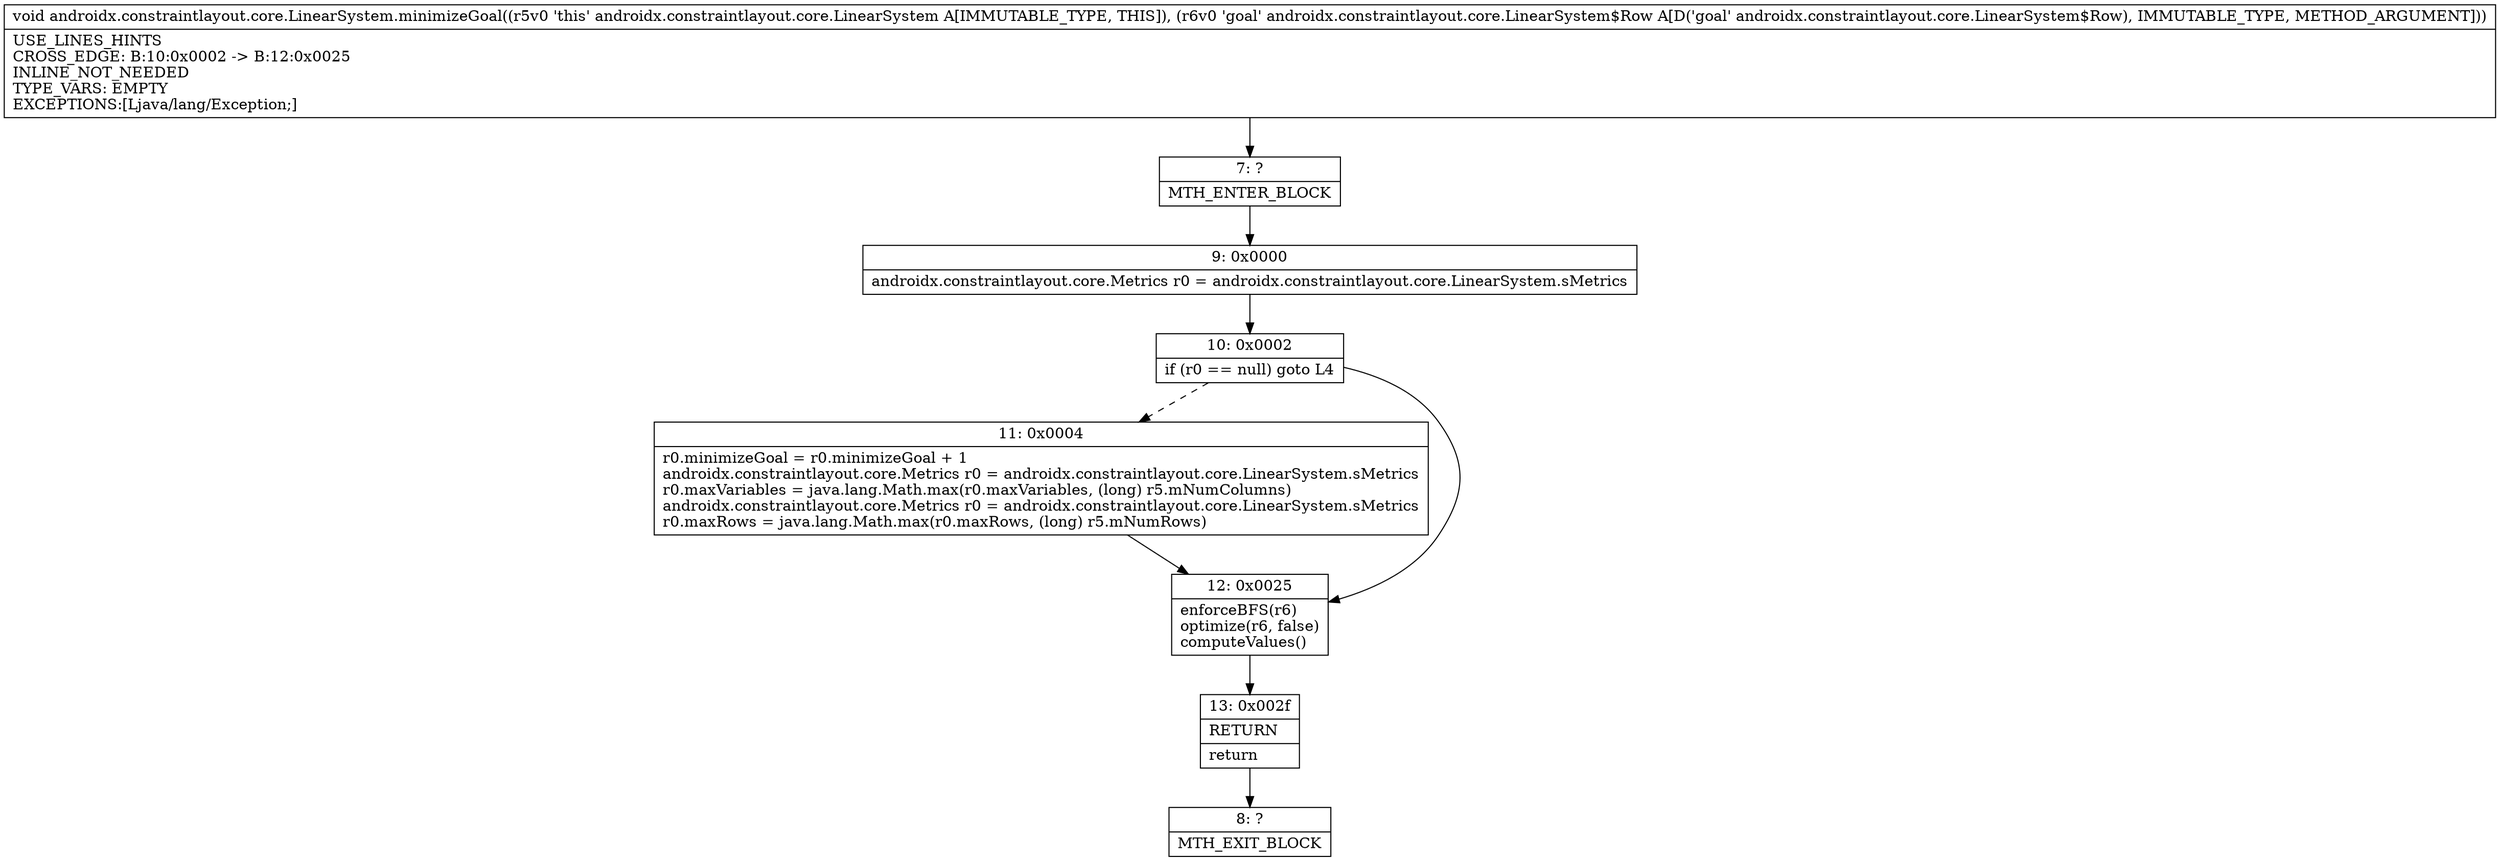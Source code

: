 digraph "CFG forandroidx.constraintlayout.core.LinearSystem.minimizeGoal(Landroidx\/constraintlayout\/core\/LinearSystem$Row;)V" {
Node_7 [shape=record,label="{7\:\ ?|MTH_ENTER_BLOCK\l}"];
Node_9 [shape=record,label="{9\:\ 0x0000|androidx.constraintlayout.core.Metrics r0 = androidx.constraintlayout.core.LinearSystem.sMetrics\l}"];
Node_10 [shape=record,label="{10\:\ 0x0002|if (r0 == null) goto L4\l}"];
Node_11 [shape=record,label="{11\:\ 0x0004|r0.minimizeGoal = r0.minimizeGoal + 1\landroidx.constraintlayout.core.Metrics r0 = androidx.constraintlayout.core.LinearSystem.sMetrics\lr0.maxVariables = java.lang.Math.max(r0.maxVariables, (long) r5.mNumColumns)\landroidx.constraintlayout.core.Metrics r0 = androidx.constraintlayout.core.LinearSystem.sMetrics\lr0.maxRows = java.lang.Math.max(r0.maxRows, (long) r5.mNumRows)\l}"];
Node_12 [shape=record,label="{12\:\ 0x0025|enforceBFS(r6)\loptimize(r6, false)\lcomputeValues()\l}"];
Node_13 [shape=record,label="{13\:\ 0x002f|RETURN\l|return\l}"];
Node_8 [shape=record,label="{8\:\ ?|MTH_EXIT_BLOCK\l}"];
MethodNode[shape=record,label="{void androidx.constraintlayout.core.LinearSystem.minimizeGoal((r5v0 'this' androidx.constraintlayout.core.LinearSystem A[IMMUTABLE_TYPE, THIS]), (r6v0 'goal' androidx.constraintlayout.core.LinearSystem$Row A[D('goal' androidx.constraintlayout.core.LinearSystem$Row), IMMUTABLE_TYPE, METHOD_ARGUMENT]))  | USE_LINES_HINTS\lCROSS_EDGE: B:10:0x0002 \-\> B:12:0x0025\lINLINE_NOT_NEEDED\lTYPE_VARS: EMPTY\lEXCEPTIONS:[Ljava\/lang\/Exception;]\l}"];
MethodNode -> Node_7;Node_7 -> Node_9;
Node_9 -> Node_10;
Node_10 -> Node_11[style=dashed];
Node_10 -> Node_12;
Node_11 -> Node_12;
Node_12 -> Node_13;
Node_13 -> Node_8;
}


